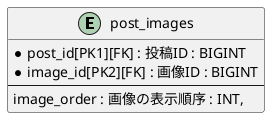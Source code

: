 @startuml post_images
entity "post_images" {
  *post_id[PK1][FK] : 投稿ID : BIGINT
  *image_id[PK2][FK] : 画像ID : BIGINT
  --
  image_order : 画像の表示順序 : INT,
}
@enduml